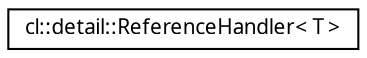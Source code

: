 digraph G
{
  edge [fontname="FreeSans.ttf",fontsize="10",labelfontname="FreeSans.ttf",labelfontsize="10"];
  node [fontname="FreeSans.ttf",fontsize="10",shape=record];
  rankdir=LR;
  Node1 [label="cl::detail::ReferenceHandler\< T \>",height=0.2,width=0.4,color="black", fillcolor="white", style="filled",URL="$structcl_1_1detail_1_1_reference_handler.html"];
}
